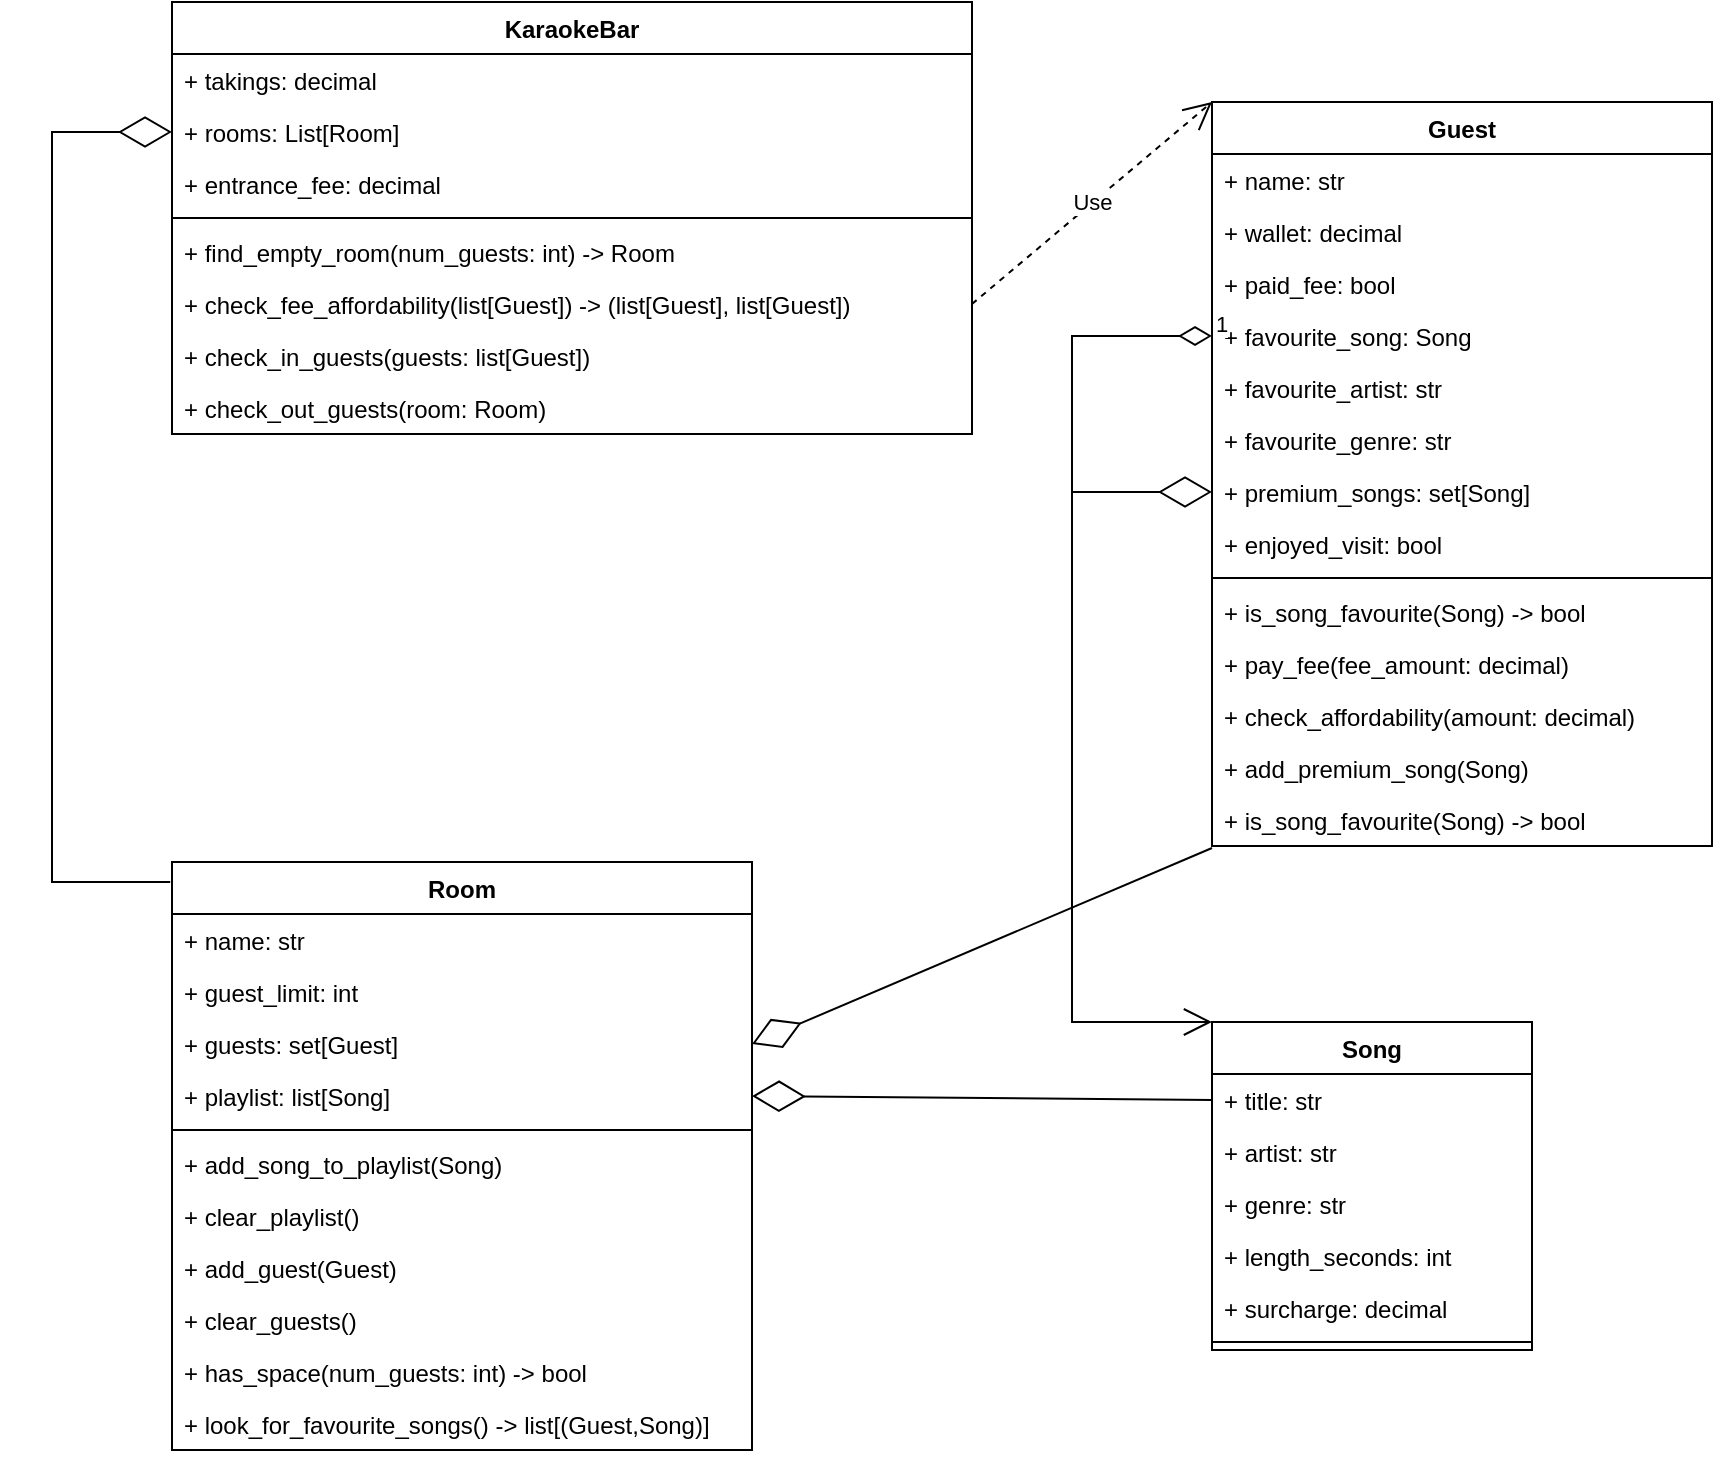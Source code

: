 <mxfile version="20.5.1" type="device"><diagram id="FDkZ9hwnrdCzfbBQZtfT" name="Page-1"><mxGraphModel dx="1426" dy="921" grid="1" gridSize="10" guides="1" tooltips="1" connect="1" arrows="1" fold="1" page="1" pageScale="1" pageWidth="1169" pageHeight="827" math="0" shadow="0"><root><mxCell id="0"/><mxCell id="1" parent="0"/><mxCell id="Pst0sxQxQ69QV748kjk2-1" value="Room" style="swimlane;fontStyle=1;align=center;verticalAlign=top;childLayout=stackLayout;horizontal=1;startSize=26;horizontalStack=0;resizeParent=1;resizeParentMax=0;resizeLast=0;collapsible=1;marginBottom=0;" parent="1" vertex="1"><mxGeometry x="110" y="470" width="290" height="294" as="geometry"/></mxCell><mxCell id="Pst0sxQxQ69QV748kjk2-18" value="+ name: str" style="text;strokeColor=none;fillColor=none;align=left;verticalAlign=top;spacingLeft=4;spacingRight=4;overflow=hidden;rotatable=0;points=[[0,0.5],[1,0.5]];portConstraint=eastwest;" parent="Pst0sxQxQ69QV748kjk2-1" vertex="1"><mxGeometry y="26" width="290" height="26" as="geometry"/></mxCell><mxCell id="Pst0sxQxQ69QV748kjk2-26" value="+ guest_limit: int" style="text;strokeColor=none;fillColor=none;align=left;verticalAlign=top;spacingLeft=4;spacingRight=4;overflow=hidden;rotatable=0;points=[[0,0.5],[1,0.5]];portConstraint=eastwest;" parent="Pst0sxQxQ69QV748kjk2-1" vertex="1"><mxGeometry y="52" width="290" height="26" as="geometry"/></mxCell><mxCell id="Pst0sxQxQ69QV748kjk2-2" value="+ guests: set[Guest]" style="text;strokeColor=none;fillColor=none;align=left;verticalAlign=top;spacingLeft=4;spacingRight=4;overflow=hidden;rotatable=0;points=[[0,0.5],[1,0.5]];portConstraint=eastwest;" parent="Pst0sxQxQ69QV748kjk2-1" vertex="1"><mxGeometry y="78" width="290" height="26" as="geometry"/></mxCell><mxCell id="Pst0sxQxQ69QV748kjk2-30" value="+ playlist: list[Song]" style="text;strokeColor=none;fillColor=none;align=left;verticalAlign=top;spacingLeft=4;spacingRight=4;overflow=hidden;rotatable=0;points=[[0,0.5],[1,0.5]];portConstraint=eastwest;" parent="Pst0sxQxQ69QV748kjk2-1" vertex="1"><mxGeometry y="104" width="290" height="26" as="geometry"/></mxCell><mxCell id="Pst0sxQxQ69QV748kjk2-3" value="" style="line;strokeWidth=1;fillColor=none;align=left;verticalAlign=middle;spacingTop=-1;spacingLeft=3;spacingRight=3;rotatable=0;labelPosition=right;points=[];portConstraint=eastwest;strokeColor=inherit;" parent="Pst0sxQxQ69QV748kjk2-1" vertex="1"><mxGeometry y="130" width="290" height="8" as="geometry"/></mxCell><mxCell id="Pst0sxQxQ69QV748kjk2-4" value="+ add_song_to_playlist(Song)" style="text;strokeColor=none;fillColor=none;align=left;verticalAlign=top;spacingLeft=4;spacingRight=4;overflow=hidden;rotatable=0;points=[[0,0.5],[1,0.5]];portConstraint=eastwest;" parent="Pst0sxQxQ69QV748kjk2-1" vertex="1"><mxGeometry y="138" width="290" height="26" as="geometry"/></mxCell><mxCell id="Pst0sxQxQ69QV748kjk2-19" value="+ clear_playlist()" style="text;strokeColor=none;fillColor=none;align=left;verticalAlign=top;spacingLeft=4;spacingRight=4;overflow=hidden;rotatable=0;points=[[0,0.5],[1,0.5]];portConstraint=eastwest;" parent="Pst0sxQxQ69QV748kjk2-1" vertex="1"><mxGeometry y="164" width="290" height="26" as="geometry"/></mxCell><mxCell id="Pst0sxQxQ69QV748kjk2-36" value="+ add_guest(Guest)" style="text;strokeColor=none;fillColor=none;align=left;verticalAlign=top;spacingLeft=4;spacingRight=4;overflow=hidden;rotatable=0;points=[[0,0.5],[1,0.5]];portConstraint=eastwest;" parent="Pst0sxQxQ69QV748kjk2-1" vertex="1"><mxGeometry y="190" width="290" height="26" as="geometry"/></mxCell><mxCell id="Pst0sxQxQ69QV748kjk2-37" value="+ clear_guests()" style="text;strokeColor=none;fillColor=none;align=left;verticalAlign=top;spacingLeft=4;spacingRight=4;overflow=hidden;rotatable=0;points=[[0,0.5],[1,0.5]];portConstraint=eastwest;" parent="Pst0sxQxQ69QV748kjk2-1" vertex="1"><mxGeometry y="216" width="290" height="26" as="geometry"/></mxCell><mxCell id="Pst0sxQxQ69QV748kjk2-38" value="+ has_space(num_guests: int) -&gt; bool" style="text;strokeColor=none;fillColor=none;align=left;verticalAlign=top;spacingLeft=4;spacingRight=4;overflow=hidden;rotatable=0;points=[[0,0.5],[1,0.5]];portConstraint=eastwest;" parent="Pst0sxQxQ69QV748kjk2-1" vertex="1"><mxGeometry y="242" width="290" height="26" as="geometry"/></mxCell><mxCell id="Pst0sxQxQ69QV748kjk2-43" value="+ look_for_favourite_songs() -&gt; list[(Guest,Song)]" style="text;strokeColor=none;fillColor=none;align=left;verticalAlign=top;spacingLeft=4;spacingRight=4;overflow=hidden;rotatable=0;points=[[0,0.5],[1,0.5]];portConstraint=eastwest;" parent="Pst0sxQxQ69QV748kjk2-1" vertex="1"><mxGeometry y="268" width="290" height="26" as="geometry"/></mxCell><mxCell id="Pst0sxQxQ69QV748kjk2-5" value="Song" style="swimlane;fontStyle=1;align=center;verticalAlign=top;childLayout=stackLayout;horizontal=1;startSize=26;horizontalStack=0;resizeParent=1;resizeParentMax=0;resizeLast=0;collapsible=1;marginBottom=0;" parent="1" vertex="1"><mxGeometry x="630" y="550" width="160" height="164" as="geometry"/></mxCell><mxCell id="Pst0sxQxQ69QV748kjk2-20" value="+ title: str" style="text;strokeColor=none;fillColor=none;align=left;verticalAlign=top;spacingLeft=4;spacingRight=4;overflow=hidden;rotatable=0;points=[[0,0.5],[1,0.5]];portConstraint=eastwest;" parent="Pst0sxQxQ69QV748kjk2-5" vertex="1"><mxGeometry y="26" width="160" height="26" as="geometry"/></mxCell><mxCell id="Pst0sxQxQ69QV748kjk2-6" value="+ artist: str" style="text;strokeColor=none;fillColor=none;align=left;verticalAlign=top;spacingLeft=4;spacingRight=4;overflow=hidden;rotatable=0;points=[[0,0.5],[1,0.5]];portConstraint=eastwest;" parent="Pst0sxQxQ69QV748kjk2-5" vertex="1"><mxGeometry y="52" width="160" height="26" as="geometry"/></mxCell><mxCell id="Pst0sxQxQ69QV748kjk2-27" value="+ genre: str" style="text;strokeColor=none;fillColor=none;align=left;verticalAlign=top;spacingLeft=4;spacingRight=4;overflow=hidden;rotatable=0;points=[[0,0.5],[1,0.5]];portConstraint=eastwest;" parent="Pst0sxQxQ69QV748kjk2-5" vertex="1"><mxGeometry y="78" width="160" height="26" as="geometry"/></mxCell><mxCell id="Pst0sxQxQ69QV748kjk2-28" value="+ length_seconds: int" style="text;strokeColor=none;fillColor=none;align=left;verticalAlign=top;spacingLeft=4;spacingRight=4;overflow=hidden;rotatable=0;points=[[0,0.5],[1,0.5]];portConstraint=eastwest;" parent="Pst0sxQxQ69QV748kjk2-5" vertex="1"><mxGeometry y="104" width="160" height="26" as="geometry"/></mxCell><mxCell id="Pst0sxQxQ69QV748kjk2-29" value="+ surcharge: decimal" style="text;strokeColor=none;fillColor=none;align=left;verticalAlign=top;spacingLeft=4;spacingRight=4;overflow=hidden;rotatable=0;points=[[0,0.5],[1,0.5]];portConstraint=eastwest;" parent="Pst0sxQxQ69QV748kjk2-5" vertex="1"><mxGeometry y="130" width="160" height="26" as="geometry"/></mxCell><mxCell id="Pst0sxQxQ69QV748kjk2-7" value="" style="line;strokeWidth=1;fillColor=none;align=left;verticalAlign=middle;spacingTop=-1;spacingLeft=3;spacingRight=3;rotatable=0;labelPosition=right;points=[];portConstraint=eastwest;strokeColor=inherit;" parent="Pst0sxQxQ69QV748kjk2-5" vertex="1"><mxGeometry y="156" width="160" height="8" as="geometry"/></mxCell><mxCell id="Pst0sxQxQ69QV748kjk2-9" value="Guest" style="swimlane;fontStyle=1;align=center;verticalAlign=top;childLayout=stackLayout;horizontal=1;startSize=26;horizontalStack=0;resizeParent=1;resizeParentMax=0;resizeLast=0;collapsible=1;marginBottom=0;" parent="1" vertex="1"><mxGeometry x="630" y="90" width="250" height="372" as="geometry"><mxRectangle x="480" y="240" width="70" height="30" as="alternateBounds"/></mxGeometry></mxCell><mxCell id="Pst0sxQxQ69QV748kjk2-10" value="+ name: str" style="text;strokeColor=none;fillColor=none;align=left;verticalAlign=top;spacingLeft=4;spacingRight=4;overflow=hidden;rotatable=0;points=[[0,0.5],[1,0.5]];portConstraint=eastwest;" parent="Pst0sxQxQ69QV748kjk2-9" vertex="1"><mxGeometry y="26" width="250" height="26" as="geometry"/></mxCell><mxCell id="Pst0sxQxQ69QV748kjk2-24" value="+ wallet: decimal" style="text;strokeColor=none;fillColor=none;align=left;verticalAlign=top;spacingLeft=4;spacingRight=4;overflow=hidden;rotatable=0;points=[[0,0.5],[1,0.5]];portConstraint=eastwest;" parent="Pst0sxQxQ69QV748kjk2-9" vertex="1"><mxGeometry y="52" width="250" height="26" as="geometry"/></mxCell><mxCell id="Pst0sxQxQ69QV748kjk2-34" value="+ paid_fee: bool" style="text;strokeColor=none;fillColor=none;align=left;verticalAlign=top;spacingLeft=4;spacingRight=4;overflow=hidden;rotatable=0;points=[[0,0.5],[1,0.5]];portConstraint=eastwest;" parent="Pst0sxQxQ69QV748kjk2-9" vertex="1"><mxGeometry y="78" width="250" height="26" as="geometry"/></mxCell><mxCell id="Pst0sxQxQ69QV748kjk2-31" value="+ favourite_song: Song" style="text;strokeColor=none;fillColor=none;align=left;verticalAlign=top;spacingLeft=4;spacingRight=4;overflow=hidden;rotatable=0;points=[[0,0.5],[1,0.5]];portConstraint=eastwest;" parent="Pst0sxQxQ69QV748kjk2-9" vertex="1"><mxGeometry y="104" width="250" height="26" as="geometry"/></mxCell><mxCell id="Pst0sxQxQ69QV748kjk2-32" value="+ favourite_artist: str" style="text;strokeColor=none;fillColor=none;align=left;verticalAlign=top;spacingLeft=4;spacingRight=4;overflow=hidden;rotatable=0;points=[[0,0.5],[1,0.5]];portConstraint=eastwest;" parent="Pst0sxQxQ69QV748kjk2-9" vertex="1"><mxGeometry y="130" width="250" height="26" as="geometry"/></mxCell><mxCell id="Pst0sxQxQ69QV748kjk2-33" value="+ favourite_genre: str" style="text;strokeColor=none;fillColor=none;align=left;verticalAlign=top;spacingLeft=4;spacingRight=4;overflow=hidden;rotatable=0;points=[[0,0.5],[1,0.5]];portConstraint=eastwest;" parent="Pst0sxQxQ69QV748kjk2-9" vertex="1"><mxGeometry y="156" width="250" height="26" as="geometry"/></mxCell><mxCell id="Pst0sxQxQ69QV748kjk2-40" value="+ premium_songs: set[Song]" style="text;strokeColor=none;fillColor=none;align=left;verticalAlign=top;spacingLeft=4;spacingRight=4;overflow=hidden;rotatable=0;points=[[0,0.5],[1,0.5]];portConstraint=eastwest;" parent="Pst0sxQxQ69QV748kjk2-9" vertex="1"><mxGeometry y="182" width="250" height="26" as="geometry"/></mxCell><mxCell id="Pst0sxQxQ69QV748kjk2-44" value="+ enjoyed_visit: bool" style="text;strokeColor=none;fillColor=none;align=left;verticalAlign=top;spacingLeft=4;spacingRight=4;overflow=hidden;rotatable=0;points=[[0,0.5],[1,0.5]];portConstraint=eastwest;" parent="Pst0sxQxQ69QV748kjk2-9" vertex="1"><mxGeometry y="208" width="250" height="26" as="geometry"/></mxCell><mxCell id="Pst0sxQxQ69QV748kjk2-11" value="" style="line;strokeWidth=1;fillColor=none;align=left;verticalAlign=middle;spacingTop=-1;spacingLeft=3;spacingRight=3;rotatable=0;labelPosition=right;points=[];portConstraint=eastwest;strokeColor=inherit;" parent="Pst0sxQxQ69QV748kjk2-9" vertex="1"><mxGeometry y="234" width="250" height="8" as="geometry"/></mxCell><mxCell id="Pst0sxQxQ69QV748kjk2-12" value="+ is_song_favourite(Song) -&gt; bool" style="text;strokeColor=none;fillColor=none;align=left;verticalAlign=top;spacingLeft=4;spacingRight=4;overflow=hidden;rotatable=0;points=[[0,0.5],[1,0.5]];portConstraint=eastwest;" parent="Pst0sxQxQ69QV748kjk2-9" vertex="1"><mxGeometry y="242" width="250" height="26" as="geometry"/></mxCell><mxCell id="Pst0sxQxQ69QV748kjk2-25" value="+ pay_fee(fee_amount: decimal)" style="text;strokeColor=none;fillColor=none;align=left;verticalAlign=top;spacingLeft=4;spacingRight=4;overflow=hidden;rotatable=0;points=[[0,0.5],[1,0.5]];portConstraint=eastwest;" parent="Pst0sxQxQ69QV748kjk2-9" vertex="1"><mxGeometry y="268" width="250" height="26" as="geometry"/></mxCell><mxCell id="Pst0sxQxQ69QV748kjk2-39" value="+ check_affordability(amount: decimal)" style="text;strokeColor=none;fillColor=none;align=left;verticalAlign=top;spacingLeft=4;spacingRight=4;overflow=hidden;rotatable=0;points=[[0,0.5],[1,0.5]];portConstraint=eastwest;" parent="Pst0sxQxQ69QV748kjk2-9" vertex="1"><mxGeometry y="294" width="250" height="26" as="geometry"/></mxCell><mxCell id="Pst0sxQxQ69QV748kjk2-41" value="+ add_premium_song(Song)" style="text;strokeColor=none;fillColor=none;align=left;verticalAlign=top;spacingLeft=4;spacingRight=4;overflow=hidden;rotatable=0;points=[[0,0.5],[1,0.5]];portConstraint=eastwest;" parent="Pst0sxQxQ69QV748kjk2-9" vertex="1"><mxGeometry y="320" width="250" height="26" as="geometry"/></mxCell><mxCell id="Pst0sxQxQ69QV748kjk2-42" value="+ is_song_favourite(Song) -&gt; bool" style="text;strokeColor=none;fillColor=none;align=left;verticalAlign=top;spacingLeft=4;spacingRight=4;overflow=hidden;rotatable=0;points=[[0,0.5],[1,0.5]];portConstraint=eastwest;" parent="Pst0sxQxQ69QV748kjk2-9" vertex="1"><mxGeometry y="346" width="250" height="26" as="geometry"/></mxCell><mxCell id="Pst0sxQxQ69QV748kjk2-13" value="KaraokeBar" style="swimlane;fontStyle=1;align=center;verticalAlign=top;childLayout=stackLayout;horizontal=1;startSize=26;horizontalStack=0;resizeParent=1;resizeParentMax=0;resizeLast=0;collapsible=1;marginBottom=0;" parent="1" vertex="1"><mxGeometry x="110" y="40" width="400" height="216" as="geometry"/></mxCell><mxCell id="Pst0sxQxQ69QV748kjk2-14" value="+ takings: decimal" style="text;strokeColor=none;fillColor=none;align=left;verticalAlign=top;spacingLeft=4;spacingRight=4;overflow=hidden;rotatable=0;points=[[0,0.5],[1,0.5]];portConstraint=eastwest;" parent="Pst0sxQxQ69QV748kjk2-13" vertex="1"><mxGeometry y="26" width="400" height="26" as="geometry"/></mxCell><mxCell id="Pst0sxQxQ69QV748kjk2-22" value="+ rooms: List[Room]" style="text;strokeColor=none;fillColor=none;align=left;verticalAlign=top;spacingLeft=4;spacingRight=4;overflow=hidden;rotatable=0;points=[[0,0.5],[1,0.5]];portConstraint=eastwest;" parent="Pst0sxQxQ69QV748kjk2-13" vertex="1"><mxGeometry y="52" width="400" height="26" as="geometry"/></mxCell><mxCell id="Pst0sxQxQ69QV748kjk2-35" value="+ entrance_fee: decimal" style="text;strokeColor=none;fillColor=none;align=left;verticalAlign=top;spacingLeft=4;spacingRight=4;overflow=hidden;rotatable=0;points=[[0,0.5],[1,0.5]];portConstraint=eastwest;" parent="Pst0sxQxQ69QV748kjk2-13" vertex="1"><mxGeometry y="78" width="400" height="26" as="geometry"/></mxCell><mxCell id="Pst0sxQxQ69QV748kjk2-15" value="" style="line;strokeWidth=1;fillColor=none;align=left;verticalAlign=middle;spacingTop=-1;spacingLeft=3;spacingRight=3;rotatable=0;labelPosition=right;points=[];portConstraint=eastwest;strokeColor=inherit;" parent="Pst0sxQxQ69QV748kjk2-13" vertex="1"><mxGeometry y="104" width="400" height="8" as="geometry"/></mxCell><mxCell id="Pst0sxQxQ69QV748kjk2-16" value="+ find_empty_room(num_guests: int) -&gt; Room" style="text;strokeColor=none;fillColor=none;align=left;verticalAlign=top;spacingLeft=4;spacingRight=4;overflow=hidden;rotatable=0;points=[[0,0.5],[1,0.5]];portConstraint=eastwest;" parent="Pst0sxQxQ69QV748kjk2-13" vertex="1"><mxGeometry y="112" width="400" height="26" as="geometry"/></mxCell><mxCell id="Pst0sxQxQ69QV748kjk2-46" value="+ check_fee_affordability(list[Guest]) -&gt; (list[Guest], list[Guest])" style="text;strokeColor=none;fillColor=none;align=left;verticalAlign=top;spacingLeft=4;spacingRight=4;overflow=hidden;rotatable=0;points=[[0,0.5],[1,0.5]];portConstraint=eastwest;" parent="Pst0sxQxQ69QV748kjk2-13" vertex="1"><mxGeometry y="138" width="400" height="26" as="geometry"/></mxCell><mxCell id="Pst0sxQxQ69QV748kjk2-23" value="+ check_in_guests(guests: list[Guest])" style="text;strokeColor=none;fillColor=none;align=left;verticalAlign=top;spacingLeft=4;spacingRight=4;overflow=hidden;rotatable=0;points=[[0,0.5],[1,0.5]];portConstraint=eastwest;" parent="Pst0sxQxQ69QV748kjk2-13" vertex="1"><mxGeometry y="164" width="400" height="26" as="geometry"/></mxCell><mxCell id="Pst0sxQxQ69QV748kjk2-56" value="+ check_out_guests(room: Room)" style="text;strokeColor=none;fillColor=none;align=left;verticalAlign=top;spacingLeft=4;spacingRight=4;overflow=hidden;rotatable=0;points=[[0,0.5],[1,0.5]];portConstraint=eastwest;" parent="Pst0sxQxQ69QV748kjk2-13" vertex="1"><mxGeometry y="190" width="400" height="26" as="geometry"/></mxCell><mxCell id="DRGT3SG2136UpmrKg973-1" value="" style="endArrow=diamondThin;endFill=0;endSize=24;html=1;rounded=0;entryX=1;entryY=0.5;entryDx=0;entryDy=0;exitX=0;exitY=1.038;exitDx=0;exitDy=0;exitPerimeter=0;" edge="1" parent="1" source="Pst0sxQxQ69QV748kjk2-42" target="Pst0sxQxQ69QV748kjk2-2"><mxGeometry width="160" relative="1" as="geometry"><mxPoint x="130" y="730" as="sourcePoint"/><mxPoint x="290" y="730" as="targetPoint"/></mxGeometry></mxCell><mxCell id="DRGT3SG2136UpmrKg973-2" value="" style="endArrow=diamondThin;endFill=0;endSize=24;html=1;rounded=0;entryX=1;entryY=0.5;entryDx=0;entryDy=0;exitX=0;exitY=0.5;exitDx=0;exitDy=0;" edge="1" parent="1" source="Pst0sxQxQ69QV748kjk2-20" target="Pst0sxQxQ69QV748kjk2-30"><mxGeometry width="160" relative="1" as="geometry"><mxPoint x="632.5" y="459" as="sourcePoint"/><mxPoint x="420" y="280" as="targetPoint"/></mxGeometry></mxCell><mxCell id="DRGT3SG2136UpmrKg973-3" value="" style="endArrow=diamondThin;endFill=0;endSize=24;html=1;rounded=0;entryX=0;entryY=0.5;entryDx=0;entryDy=0;exitX=-0.003;exitY=0.034;exitDx=0;exitDy=0;exitPerimeter=0;" edge="1" parent="1" source="Pst0sxQxQ69QV748kjk2-1" target="Pst0sxQxQ69QV748kjk2-22"><mxGeometry width="160" relative="1" as="geometry"><mxPoint x="50" y="480" as="sourcePoint"/><mxPoint x="-40" y="414" as="targetPoint"/><Array as="points"><mxPoint x="50" y="480"/><mxPoint x="50" y="105"/></Array></mxGeometry></mxCell><mxCell id="DRGT3SG2136UpmrKg973-4" value="Use" style="endArrow=open;endSize=12;dashed=1;html=1;rounded=0;exitX=1;exitY=0.5;exitDx=0;exitDy=0;entryX=0;entryY=0;entryDx=0;entryDy=0;" edge="1" parent="1" source="Pst0sxQxQ69QV748kjk2-46" target="Pst0sxQxQ69QV748kjk2-9"><mxGeometry width="160" relative="1" as="geometry"><mxPoint x="430" y="320" as="sourcePoint"/><mxPoint x="590" y="320" as="targetPoint"/></mxGeometry></mxCell><mxCell id="DRGT3SG2136UpmrKg973-9" value="1" style="endArrow=open;html=1;endSize=12;startArrow=diamondThin;startSize=14;startFill=0;edgeStyle=orthogonalEdgeStyle;align=left;verticalAlign=bottom;rounded=0;exitX=0;exitY=0.5;exitDx=0;exitDy=0;entryX=0;entryY=0;entryDx=0;entryDy=0;" edge="1" parent="1" source="Pst0sxQxQ69QV748kjk2-31" target="Pst0sxQxQ69QV748kjk2-5"><mxGeometry x="-1" y="3" relative="1" as="geometry"><mxPoint x="520" y="370" as="sourcePoint"/><mxPoint x="580" y="560" as="targetPoint"/><Array as="points"><mxPoint x="560" y="207"/><mxPoint x="560" y="550"/></Array></mxGeometry></mxCell><mxCell id="DRGT3SG2136UpmrKg973-10" value="" style="endArrow=diamondThin;endFill=0;endSize=24;html=1;rounded=0;entryX=0;entryY=0.5;entryDx=0;entryDy=0;" edge="1" parent="1" target="Pst0sxQxQ69QV748kjk2-40"><mxGeometry width="160" relative="1" as="geometry"><mxPoint x="560" y="285" as="sourcePoint"/><mxPoint x="460" y="330" as="targetPoint"/></mxGeometry></mxCell></root></mxGraphModel></diagram></mxfile>